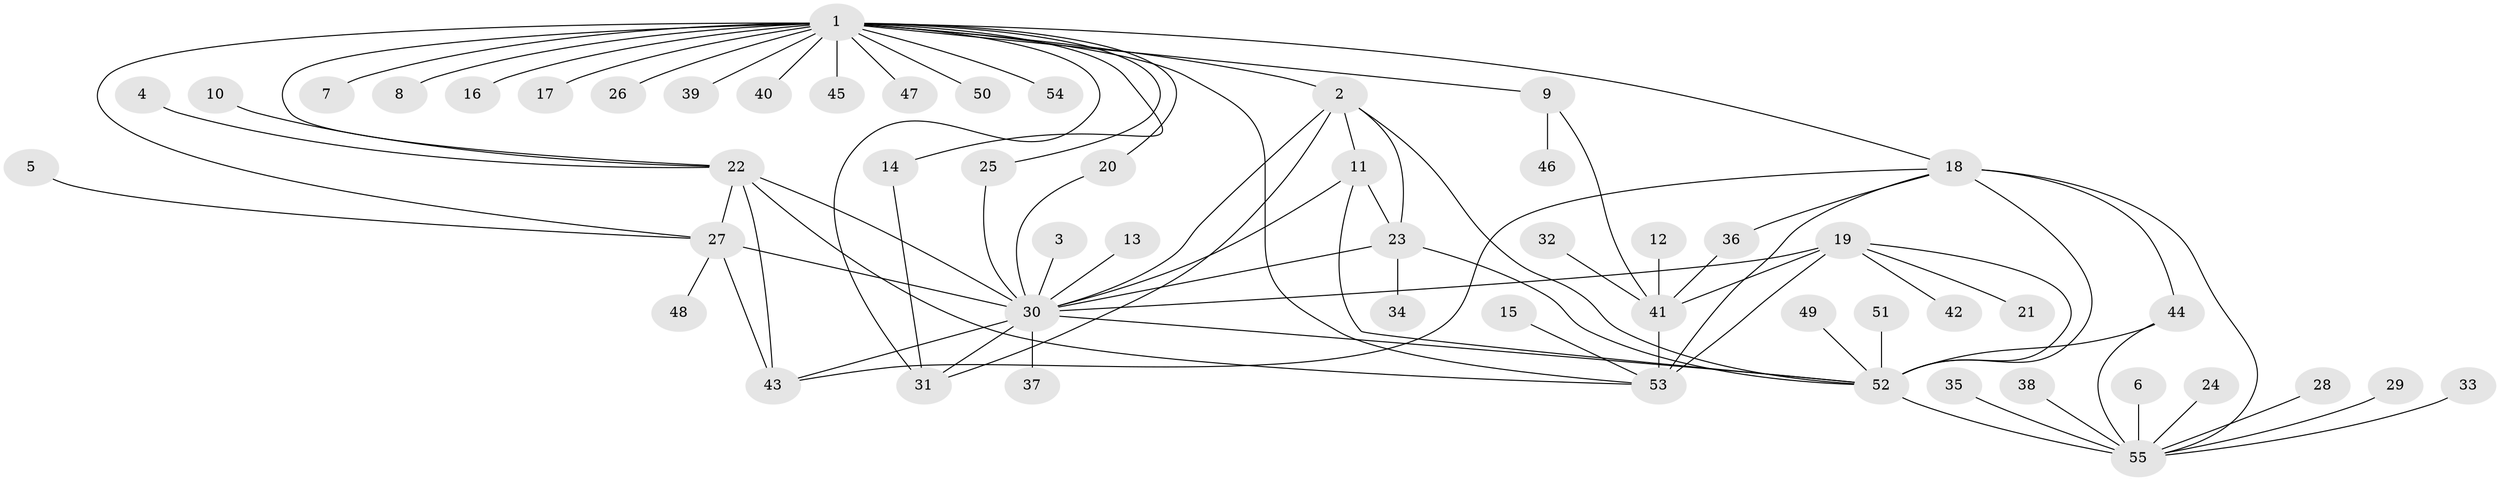 // original degree distribution, {11: 0.01834862385321101, 5: 0.03669724770642202, 8: 0.045871559633027525, 6: 0.05504587155963303, 12: 0.009174311926605505, 7: 0.027522935779816515, 9: 0.009174311926605505, 14: 0.009174311926605505, 10: 0.027522935779816515, 4: 0.009174311926605505, 2: 0.1651376146788991, 1: 0.5779816513761468, 3: 0.009174311926605505}
// Generated by graph-tools (version 1.1) at 2025/48/03/06/25 01:48:58]
// undirected, 55 vertices, 82 edges
graph export_dot {
graph [start="1"]
  node [color=gray90,style=filled];
  1;
  2;
  3;
  4;
  5;
  6;
  7;
  8;
  9;
  10;
  11;
  12;
  13;
  14;
  15;
  16;
  17;
  18;
  19;
  20;
  21;
  22;
  23;
  24;
  25;
  26;
  27;
  28;
  29;
  30;
  31;
  32;
  33;
  34;
  35;
  36;
  37;
  38;
  39;
  40;
  41;
  42;
  43;
  44;
  45;
  46;
  47;
  48;
  49;
  50;
  51;
  52;
  53;
  54;
  55;
  1 -- 2 [weight=1.0];
  1 -- 7 [weight=1.0];
  1 -- 8 [weight=1.0];
  1 -- 9 [weight=1.0];
  1 -- 14 [weight=1.0];
  1 -- 16 [weight=1.0];
  1 -- 17 [weight=1.0];
  1 -- 18 [weight=1.0];
  1 -- 20 [weight=1.0];
  1 -- 22 [weight=1.0];
  1 -- 25 [weight=1.0];
  1 -- 26 [weight=1.0];
  1 -- 27 [weight=1.0];
  1 -- 31 [weight=1.0];
  1 -- 39 [weight=1.0];
  1 -- 40 [weight=4.0];
  1 -- 45 [weight=1.0];
  1 -- 47 [weight=1.0];
  1 -- 50 [weight=1.0];
  1 -- 53 [weight=2.0];
  1 -- 54 [weight=1.0];
  2 -- 11 [weight=1.0];
  2 -- 23 [weight=1.0];
  2 -- 30 [weight=1.0];
  2 -- 31 [weight=1.0];
  2 -- 52 [weight=1.0];
  3 -- 30 [weight=1.0];
  4 -- 22 [weight=1.0];
  5 -- 27 [weight=1.0];
  6 -- 55 [weight=1.0];
  9 -- 41 [weight=1.0];
  9 -- 46 [weight=1.0];
  10 -- 22 [weight=1.0];
  11 -- 23 [weight=1.0];
  11 -- 30 [weight=1.0];
  11 -- 52 [weight=1.0];
  12 -- 41 [weight=1.0];
  13 -- 30 [weight=1.0];
  14 -- 31 [weight=1.0];
  15 -- 53 [weight=1.0];
  18 -- 36 [weight=1.0];
  18 -- 43 [weight=1.0];
  18 -- 44 [weight=1.0];
  18 -- 52 [weight=2.0];
  18 -- 53 [weight=1.0];
  18 -- 55 [weight=1.0];
  19 -- 21 [weight=1.0];
  19 -- 30 [weight=1.0];
  19 -- 41 [weight=3.0];
  19 -- 42 [weight=1.0];
  19 -- 52 [weight=1.0];
  19 -- 53 [weight=3.0];
  20 -- 30 [weight=1.0];
  22 -- 27 [weight=2.0];
  22 -- 30 [weight=2.0];
  22 -- 43 [weight=2.0];
  22 -- 53 [weight=1.0];
  23 -- 30 [weight=1.0];
  23 -- 34 [weight=1.0];
  23 -- 52 [weight=1.0];
  24 -- 55 [weight=1.0];
  25 -- 30 [weight=1.0];
  27 -- 30 [weight=1.0];
  27 -- 43 [weight=1.0];
  27 -- 48 [weight=1.0];
  28 -- 55 [weight=1.0];
  29 -- 55 [weight=1.0];
  30 -- 31 [weight=1.0];
  30 -- 37 [weight=1.0];
  30 -- 43 [weight=1.0];
  30 -- 52 [weight=1.0];
  32 -- 41 [weight=1.0];
  33 -- 55 [weight=1.0];
  35 -- 55 [weight=1.0];
  36 -- 41 [weight=1.0];
  38 -- 55 [weight=1.0];
  41 -- 53 [weight=1.0];
  44 -- 52 [weight=2.0];
  44 -- 55 [weight=1.0];
  49 -- 52 [weight=1.0];
  51 -- 52 [weight=1.0];
  52 -- 55 [weight=2.0];
}
